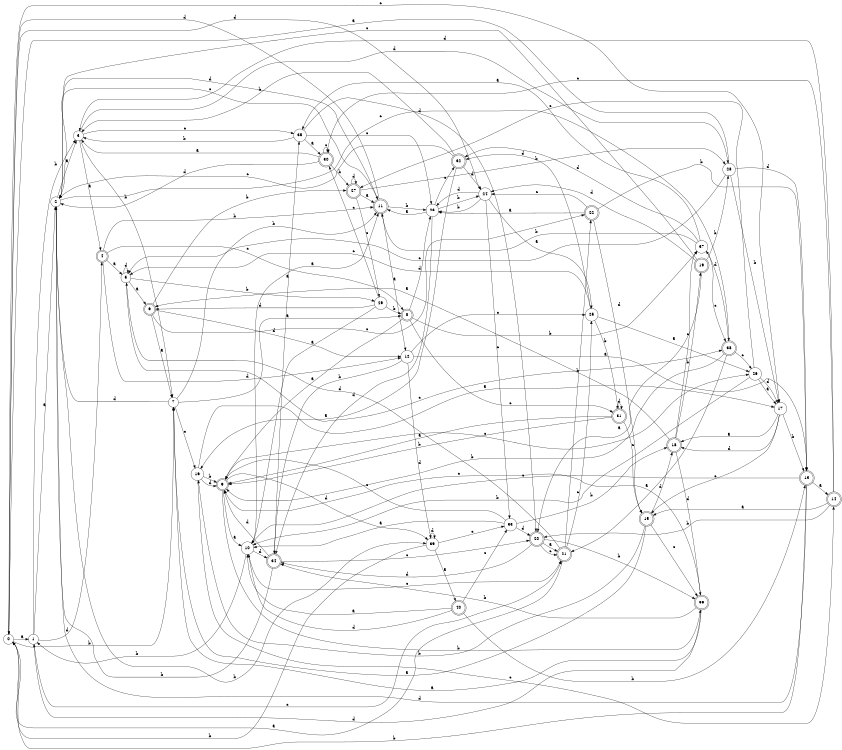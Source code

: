 digraph n33_7 {
__start0 [label="" shape="none"];

rankdir=LR;
size="8,5";

s0 [style="filled", color="black", fillcolor="white" shape="circle", label="0"];
s1 [style="filled", color="black", fillcolor="white" shape="circle", label="1"];
s2 [style="filled", color="black", fillcolor="white" shape="circle", label="2"];
s3 [style="filled", color="black", fillcolor="white" shape="circle", label="3"];
s4 [style="rounded,filled", color="black", fillcolor="white" shape="doublecircle", label="4"];
s5 [style="filled", color="black", fillcolor="white" shape="circle", label="5"];
s6 [style="rounded,filled", color="black", fillcolor="white" shape="doublecircle", label="6"];
s7 [style="filled", color="black", fillcolor="white" shape="circle", label="7"];
s8 [style="rounded,filled", color="black", fillcolor="white" shape="doublecircle", label="8"];
s9 [style="rounded,filled", color="black", fillcolor="white" shape="doublecircle", label="9"];
s10 [style="filled", color="black", fillcolor="white" shape="circle", label="10"];
s11 [style="rounded,filled", color="black", fillcolor="white" shape="doublecircle", label="11"];
s12 [style="filled", color="black", fillcolor="white" shape="circle", label="12"];
s13 [style="rounded,filled", color="black", fillcolor="white" shape="doublecircle", label="13"];
s14 [style="rounded,filled", color="black", fillcolor="white" shape="doublecircle", label="14"];
s15 [style="rounded,filled", color="black", fillcolor="white" shape="doublecircle", label="15"];
s16 [style="filled", color="black", fillcolor="white" shape="circle", label="16"];
s17 [style="filled", color="black", fillcolor="white" shape="circle", label="17"];
s18 [style="rounded,filled", color="black", fillcolor="white" shape="doublecircle", label="18"];
s19 [style="rounded,filled", color="black", fillcolor="white" shape="doublecircle", label="19"];
s20 [style="rounded,filled", color="black", fillcolor="white" shape="doublecircle", label="20"];
s21 [style="rounded,filled", color="black", fillcolor="white" shape="doublecircle", label="21"];
s22 [style="rounded,filled", color="black", fillcolor="white" shape="doublecircle", label="22"];
s23 [style="filled", color="black", fillcolor="white" shape="circle", label="23"];
s24 [style="filled", color="black", fillcolor="white" shape="circle", label="24"];
s25 [style="filled", color="black", fillcolor="white" shape="circle", label="25"];
s26 [style="filled", color="black", fillcolor="white" shape="circle", label="26"];
s27 [style="rounded,filled", color="black", fillcolor="white" shape="doublecircle", label="27"];
s28 [style="filled", color="black", fillcolor="white" shape="circle", label="28"];
s29 [style="filled", color="black", fillcolor="white" shape="circle", label="29"];
s30 [style="rounded,filled", color="black", fillcolor="white" shape="doublecircle", label="30"];
s31 [style="rounded,filled", color="black", fillcolor="white" shape="doublecircle", label="31"];
s32 [style="rounded,filled", color="black", fillcolor="white" shape="doublecircle", label="32"];
s33 [style="filled", color="black", fillcolor="white" shape="circle", label="33"];
s34 [style="rounded,filled", color="black", fillcolor="white" shape="doublecircle", label="34"];
s35 [style="filled", color="black", fillcolor="white" shape="circle", label="35"];
s36 [style="rounded,filled", color="black", fillcolor="white" shape="doublecircle", label="36"];
s37 [style="filled", color="black", fillcolor="white" shape="circle", label="37"];
s38 [style="rounded,filled", color="black", fillcolor="white" shape="doublecircle", label="38"];
s39 [style="filled", color="black", fillcolor="white" shape="circle", label="39"];
s40 [style="rounded,filled", color="black", fillcolor="white" shape="doublecircle", label="40"];
s0 -> s1 [label="a"];
s0 -> s7 [label="b"];
s0 -> s17 [label="c"];
s0 -> s24 [label="d"];
s1 -> s2 [label="a"];
s1 -> s3 [label="b"];
s1 -> s21 [label="c"];
s1 -> s4 [label="d"];
s2 -> s3 [label="a"];
s2 -> s39 [label="b"];
s2 -> s38 [label="c"];
s2 -> s11 [label="d"];
s3 -> s4 [label="a"];
s3 -> s7 [label="b"];
s3 -> s35 [label="c"];
s3 -> s28 [label="d"];
s4 -> s5 [label="a"];
s4 -> s11 [label="b"];
s4 -> s8 [label="c"];
s4 -> s12 [label="d"];
s5 -> s6 [label="a"];
s5 -> s29 [label="b"];
s5 -> s38 [label="c"];
s5 -> s5 [label="d"];
s6 -> s7 [label="a"];
s6 -> s27 [label="b"];
s6 -> s22 [label="c"];
s6 -> s12 [label="d"];
s7 -> s8 [label="a"];
s7 -> s11 [label="b"];
s7 -> s16 [label="c"];
s7 -> s2 [label="d"];
s8 -> s9 [label="a"];
s8 -> s37 [label="b"];
s8 -> s31 [label="c"];
s8 -> s23 [label="d"];
s9 -> s10 [label="a"];
s9 -> s36 [label="b"];
s9 -> s26 [label="c"];
s9 -> s39 [label="d"];
s10 -> s11 [label="a"];
s10 -> s1 [label="b"];
s10 -> s21 [label="c"];
s10 -> s34 [label="d"];
s11 -> s12 [label="a"];
s11 -> s23 [label="b"];
s11 -> s2 [label="c"];
s11 -> s0 [label="d"];
s12 -> s13 [label="a"];
s12 -> s34 [label="b"];
s12 -> s25 [label="c"];
s12 -> s39 [label="d"];
s13 -> s14 [label="a"];
s13 -> s0 [label="b"];
s13 -> s10 [label="c"];
s13 -> s2 [label="d"];
s14 -> s15 [label="a"];
s14 -> s20 [label="b"];
s14 -> s30 [label="c"];
s14 -> s3 [label="d"];
s15 -> s7 [label="a"];
s15 -> s16 [label="b"];
s15 -> s36 [label="c"];
s15 -> s18 [label="d"];
s16 -> s17 [label="a"];
s16 -> s9 [label="b"];
s16 -> s14 [label="c"];
s16 -> s9 [label="d"];
s17 -> s18 [label="a"];
s17 -> s13 [label="b"];
s17 -> s15 [label="c"];
s17 -> s18 [label="d"];
s18 -> s6 [label="a"];
s18 -> s19 [label="b"];
s18 -> s37 [label="c"];
s18 -> s36 [label="d"];
s19 -> s20 [label="a"];
s19 -> s28 [label="b"];
s19 -> s2 [label="c"];
s19 -> s24 [label="d"];
s20 -> s21 [label="a"];
s20 -> s36 [label="b"];
s20 -> s21 [label="c"];
s20 -> s34 [label="d"];
s21 -> s0 [label="a"];
s21 -> s22 [label="b"];
s21 -> s25 [label="c"];
s21 -> s5 [label="d"];
s22 -> s23 [label="a"];
s22 -> s13 [label="b"];
s22 -> s24 [label="c"];
s22 -> s15 [label="d"];
s23 -> s11 [label="a"];
s23 -> s24 [label="b"];
s23 -> s32 [label="c"];
s23 -> s34 [label="d"];
s24 -> s25 [label="a"];
s24 -> s23 [label="b"];
s24 -> s33 [label="c"];
s24 -> s23 [label="d"];
s25 -> s26 [label="a"];
s25 -> s31 [label="b"];
s25 -> s5 [label="c"];
s25 -> s32 [label="d"];
s26 -> s17 [label="a"];
s26 -> s10 [label="b"];
s26 -> s27 [label="c"];
s26 -> s17 [label="d"];
s27 -> s11 [label="a"];
s27 -> s28 [label="b"];
s27 -> s29 [label="c"];
s27 -> s27 [label="d"];
s28 -> s0 [label="a"];
s28 -> s17 [label="b"];
s28 -> s5 [label="c"];
s28 -> s13 [label="d"];
s29 -> s10 [label="a"];
s29 -> s8 [label="b"];
s29 -> s30 [label="c"];
s29 -> s6 [label="d"];
s30 -> s3 [label="a"];
s30 -> s27 [label="b"];
s30 -> s30 [label="c"];
s30 -> s2 [label="d"];
s31 -> s9 [label="a"];
s31 -> s9 [label="b"];
s31 -> s15 [label="c"];
s31 -> s31 [label="d"];
s32 -> s16 [label="a"];
s32 -> s3 [label="b"];
s32 -> s2 [label="c"];
s32 -> s24 [label="d"];
s33 -> s10 [label="a"];
s33 -> s18 [label="b"];
s33 -> s9 [label="c"];
s33 -> s20 [label="d"];
s34 -> s35 [label="a"];
s34 -> s2 [label="b"];
s34 -> s20 [label="c"];
s34 -> s9 [label="d"];
s35 -> s30 [label="a"];
s35 -> s3 [label="b"];
s35 -> s23 [label="c"];
s35 -> s20 [label="d"];
s36 -> s7 [label="a"];
s36 -> s34 [label="b"];
s36 -> s9 [label="c"];
s36 -> s1 [label="d"];
s37 -> s35 [label="a"];
s37 -> s11 [label="b"];
s37 -> s38 [label="c"];
s37 -> s32 [label="d"];
s38 -> s21 [label="a"];
s38 -> s9 [label="b"];
s38 -> s26 [label="c"];
s38 -> s37 [label="d"];
s39 -> s40 [label="a"];
s39 -> s0 [label="b"];
s39 -> s33 [label="c"];
s39 -> s39 [label="d"];
s40 -> s10 [label="a"];
s40 -> s13 [label="b"];
s40 -> s33 [label="c"];
s40 -> s10 [label="d"];

}